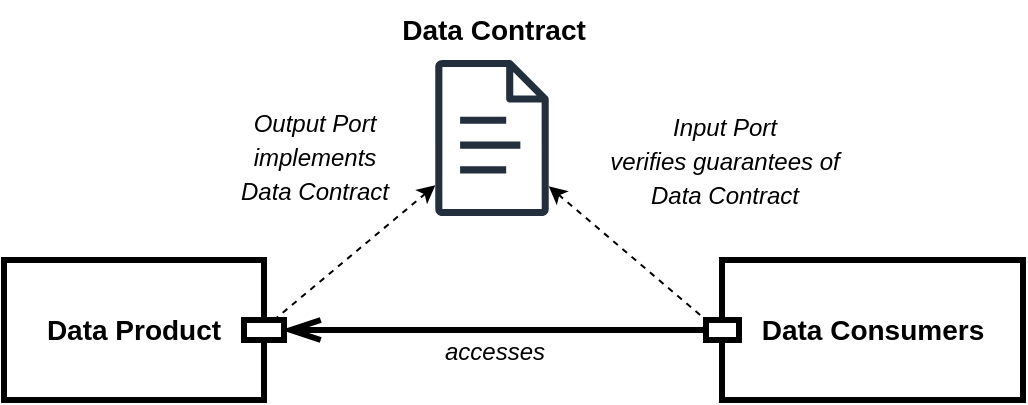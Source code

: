 <mxfile version="21.6.1" type="device" pages="3">
  <diagram name="Page-1" id="X_6MlpqejpmknBVJp4-7">
    <mxGraphModel dx="1434" dy="777" grid="1" gridSize="10" guides="1" tooltips="1" connect="1" arrows="1" fold="1" page="1" pageScale="1" pageWidth="850" pageHeight="1100" math="0" shadow="0">
      <root>
        <mxCell id="nPHzbOJu06x_J4uFuQ7s-0" />
        <mxCell id="nPHzbOJu06x_J4uFuQ7s-1" parent="nPHzbOJu06x_J4uFuQ7s-0" />
        <mxCell id="nPHzbOJu06x_J4uFuQ7s-3" value="" style="endArrow=openThin;html=1;rounded=0;strokeWidth=3;endFill=0;endSize=12;fontFamily=Helvetica;fontSize=14;entryX=1;entryY=0.5;entryDx=0;entryDy=0;" edge="1" parent="nPHzbOJu06x_J4uFuQ7s-1" source="nPHzbOJu06x_J4uFuQ7s-13" target="nPHzbOJu06x_J4uFuQ7s-12">
          <mxGeometry width="50" height="50" relative="1" as="geometry">
            <mxPoint x="490" y="244" as="sourcePoint" />
            <mxPoint x="290" y="244" as="targetPoint" />
          </mxGeometry>
        </mxCell>
        <mxCell id="nPHzbOJu06x_J4uFuQ7s-4" value="accesses" style="edgeLabel;html=1;align=center;verticalAlign=middle;resizable=0;points=[];fontFamily=Helvetica;fontSize=12;fontStyle=2" vertex="1" connectable="0" parent="nPHzbOJu06x_J4uFuQ7s-3">
          <mxGeometry x="-0.208" y="-2" relative="1" as="geometry">
            <mxPoint x="-23" y="13" as="offset" />
          </mxGeometry>
        </mxCell>
        <mxCell id="nPHzbOJu06x_J4uFuQ7s-6" value="" style="group;fontFamily=Helvetica;fontSize=14;" vertex="1" connectable="0" parent="nPHzbOJu06x_J4uFuQ7s-1">
          <mxGeometry x="270" y="80" width="100" height="190" as="geometry" />
        </mxCell>
        <mxCell id="nPHzbOJu06x_J4uFuQ7s-8" value="" style="outlineConnect=0;fontColor=#232F3E;gradientColor=none;fillColor=#232F3D;strokeColor=none;dashed=0;verticalLabelPosition=bottom;verticalAlign=top;align=center;html=1;fontSize=14;fontStyle=0;aspect=fixed;pointerEvents=1;shape=mxgraph.aws4.document;fontFamily=Helvetica;" vertex="1" parent="nPHzbOJu06x_J4uFuQ7s-6">
          <mxGeometry x="15.5" y="30" width="57" height="78" as="geometry" />
        </mxCell>
        <mxCell id="nPHzbOJu06x_J4uFuQ7s-9" value="&lt;b style=&quot;font-size: 14px;&quot;&gt;Data Contract&lt;/b&gt;" style="text;html=1;strokeColor=none;fillColor=none;align=center;verticalAlign=middle;whiteSpace=wrap;rounded=0;fontFamily=Helvetica;fontSize=14;" vertex="1" parent="nPHzbOJu06x_J4uFuQ7s-6">
          <mxGeometry x="-10" width="110" height="30" as="geometry" />
        </mxCell>
        <mxCell id="nPHzbOJu06x_J4uFuQ7s-10" value="Data Consumers" style="rounded=0;whiteSpace=wrap;html=1;fontFamily=Helvetica;fontStyle=1;strokeWidth=3;fontSize=14;" vertex="1" parent="nPHzbOJu06x_J4uFuQ7s-1">
          <mxGeometry x="429" y="210" width="150.5" height="70" as="geometry" />
        </mxCell>
        <mxCell id="nPHzbOJu06x_J4uFuQ7s-11" value="Data Product" style="rounded=0;whiteSpace=wrap;html=1;fontFamily=Helvetica;fontStyle=1;strokeWidth=3;fontSize=14;" vertex="1" parent="nPHzbOJu06x_J4uFuQ7s-1">
          <mxGeometry x="70" y="210" width="130" height="70" as="geometry" />
        </mxCell>
        <mxCell id="nPHzbOJu06x_J4uFuQ7s-12" value="" style="rounded=0;whiteSpace=wrap;html=1;strokeWidth=3;fontFamily=Helvetica;fontSize=14;fontStyle=1" vertex="1" parent="nPHzbOJu06x_J4uFuQ7s-1">
          <mxGeometry x="190" y="240" width="20" height="10" as="geometry" />
        </mxCell>
        <mxCell id="nPHzbOJu06x_J4uFuQ7s-13" value="" style="rounded=0;whiteSpace=wrap;html=1;strokeWidth=3;fontFamily=Helvetica;fontSize=14;" vertex="1" parent="nPHzbOJu06x_J4uFuQ7s-1">
          <mxGeometry x="421" y="240" width="16.5" height="10" as="geometry" />
        </mxCell>
        <mxCell id="nPHzbOJu06x_J4uFuQ7s-7" value="&lt;font size=&quot;1&quot; style=&quot;&quot;&gt;&lt;i style=&quot;font-size: 12px;&quot;&gt;Output Port &lt;br&gt;implements&lt;br&gt;Data Contract&lt;br&gt;&lt;/i&gt;&lt;/font&gt;" style="rounded=0;orthogonalLoop=1;jettySize=auto;html=1;dashed=1;startArrow=classic;startFill=1;endArrow=none;endFill=0;fontFamily=Helvetica;fontSize=14;entryX=0.75;entryY=0;entryDx=0;entryDy=0;" edge="1" parent="nPHzbOJu06x_J4uFuQ7s-1" source="nPHzbOJu06x_J4uFuQ7s-8" target="nPHzbOJu06x_J4uFuQ7s-12">
          <mxGeometry x="-0.284" y="-50" relative="1" as="geometry">
            <mxPoint x="334" y="280" as="targetPoint" />
            <mxPoint as="offset" />
          </mxGeometry>
        </mxCell>
        <mxCell id="zLGpZdrHuFRKrRyMniQR-0" value="&lt;font size=&quot;1&quot; style=&quot;&quot;&gt;&lt;i style=&quot;font-size: 12px;&quot;&gt;Input Port&lt;br&gt;verifies guarantees of&lt;br&gt;Data Contract&lt;br&gt;&lt;/i&gt;&lt;/font&gt;" style="rounded=0;orthogonalLoop=1;jettySize=auto;html=1;dashed=1;startArrow=classic;startFill=1;endArrow=none;endFill=0;fontFamily=Helvetica;fontSize=14;entryX=0;entryY=0;entryDx=0;entryDy=0;" edge="1" parent="nPHzbOJu06x_J4uFuQ7s-1" source="nPHzbOJu06x_J4uFuQ7s-8" target="nPHzbOJu06x_J4uFuQ7s-13">
          <mxGeometry x="0.129" y="67" relative="1" as="geometry">
            <mxPoint x="215" y="250" as="targetPoint" />
            <mxPoint as="offset" />
            <mxPoint x="296" y="183" as="sourcePoint" />
          </mxGeometry>
        </mxCell>
      </root>
    </mxGraphModel>
  </diagram>
  <diagram name="Page-1-old" id="rw52iN3RI7_N-30Trffw">
    <mxGraphModel dx="1434" dy="777" grid="1" gridSize="10" guides="1" tooltips="1" connect="1" arrows="1" fold="1" page="1" pageScale="1" pageWidth="850" pageHeight="1100" math="0" shadow="0">
      <root>
        <mxCell id="0" />
        <mxCell id="1" parent="0" />
        <mxCell id="P9Cuz6y3WnPzD-2V-0nz-7" value="" style="endArrow=oval;html=1;rounded=0;strokeWidth=3;endFill=1;endSize=12;exitX=1;exitY=0.5;exitDx=0;exitDy=0;fontFamily=Helvetica;fontSize=14;" parent="1" edge="1">
          <mxGeometry width="50" height="50" relative="1" as="geometry">
            <mxPoint x="241.5" y="244" as="sourcePoint" />
            <mxPoint x="280" y="244" as="targetPoint" />
          </mxGeometry>
        </mxCell>
        <mxCell id="P9Cuz6y3WnPzD-2V-0nz-8" value="" style="endArrow=blockThin;html=1;rounded=0;strokeWidth=1;endFill=1;endSize=12;fontFamily=Helvetica;fontSize=14;" parent="1" edge="1">
          <mxGeometry width="50" height="50" relative="1" as="geometry">
            <mxPoint x="421" y="244.941" as="sourcePoint" />
            <mxPoint x="290" y="244" as="targetPoint" />
          </mxGeometry>
        </mxCell>
        <mxCell id="jS0f2Fy0fjrrh5SD6cMp-14" value="uses" style="edgeLabel;html=1;align=center;verticalAlign=middle;resizable=0;points=[];fontFamily=Helvetica;fontSize=12;fontStyle=2" vertex="1" connectable="0" parent="P9Cuz6y3WnPzD-2V-0nz-8">
          <mxGeometry x="-0.208" y="-2" relative="1" as="geometry">
            <mxPoint x="-11" y="-10" as="offset" />
          </mxGeometry>
        </mxCell>
        <mxCell id="wAe5mO1efpd-HIfeOpRS-3" value="&lt;span style=&quot;font-size: 12px;&quot;&gt;Output Port&lt;/span&gt;" style="text;html=1;strokeColor=none;fillColor=none;align=center;verticalAlign=middle;whiteSpace=wrap;rounded=0;fontFamily=Helvetica;fontStyle=0;fontSize=12;" parent="1" vertex="1">
          <mxGeometry x="236" y="254" width="90" height="30" as="geometry" />
        </mxCell>
        <mxCell id="pzRm4fmMa1G69j8GTkhN-1" value="" style="group;fontFamily=Helvetica;fontSize=14;" parent="1" vertex="1" connectable="0">
          <mxGeometry x="236.5" y="43" width="100" height="190" as="geometry" />
        </mxCell>
        <mxCell id="P9Cuz6y3WnPzD-2V-0nz-18" value="&lt;font size=&quot;1&quot; style=&quot;&quot;&gt;&lt;i style=&quot;font-size: 12px;&quot;&gt;implements&lt;/i&gt;&lt;/font&gt;" style="rounded=0;orthogonalLoop=1;jettySize=auto;html=1;dashed=1;startArrow=classic;startFill=1;endArrow=none;endFill=0;fontFamily=Helvetica;fontSize=14;" parent="pzRm4fmMa1G69j8GTkhN-1" source="P9Cuz6y3WnPzD-2V-0nz-9" edge="1">
          <mxGeometry relative="1" as="geometry">
            <mxPoint x="44" y="190" as="targetPoint" />
            <mxPoint as="offset" />
          </mxGeometry>
        </mxCell>
        <mxCell id="P9Cuz6y3WnPzD-2V-0nz-9" value="" style="outlineConnect=0;fontColor=#232F3E;gradientColor=none;fillColor=#232F3D;strokeColor=none;dashed=0;verticalLabelPosition=bottom;verticalAlign=top;align=center;html=1;fontSize=14;fontStyle=0;aspect=fixed;pointerEvents=1;shape=mxgraph.aws4.document;fontFamily=Helvetica;" parent="pzRm4fmMa1G69j8GTkhN-1" vertex="1">
          <mxGeometry x="15.5" y="30" width="57" height="78" as="geometry" />
        </mxCell>
        <mxCell id="wAe5mO1efpd-HIfeOpRS-2" value="&lt;b style=&quot;font-size: 14px;&quot;&gt;Data Contract&lt;/b&gt;" style="text;html=1;strokeColor=none;fillColor=none;align=center;verticalAlign=middle;whiteSpace=wrap;rounded=0;fontFamily=Helvetica;fontSize=14;" parent="pzRm4fmMa1G69j8GTkhN-1" vertex="1">
          <mxGeometry x="-10" width="110" height="30" as="geometry" />
        </mxCell>
        <mxCell id="jS0f2Fy0fjrrh5SD6cMp-3" value="Data Consumers" style="rounded=0;whiteSpace=wrap;html=1;fontFamily=Helvetica;fontStyle=1;strokeWidth=3;fontSize=14;" vertex="1" parent="1">
          <mxGeometry x="421" y="220" width="150.5" height="50" as="geometry" />
        </mxCell>
        <mxCell id="jS0f2Fy0fjrrh5SD6cMp-2" value="Data Product" style="rounded=0;whiteSpace=wrap;html=1;fontFamily=Helvetica;fontStyle=1;strokeWidth=3;fontSize=14;" vertex="1" parent="1">
          <mxGeometry x="110.5" y="220" width="130" height="50" as="geometry" />
        </mxCell>
      </root>
    </mxGraphModel>
  </diagram>
  <diagram name="Copy of Page-1" id="Z6IpUlgI4tDOpO3_WMMA">
    <mxGraphModel dx="1434" dy="777" grid="1" gridSize="10" guides="1" tooltips="1" connect="1" arrows="1" fold="1" page="1" pageScale="1" pageWidth="850" pageHeight="1100" math="0" shadow="0">
      <root>
        <mxCell id="EQoE5bkQYzbtUaj6fDrX-0" />
        <mxCell id="EQoE5bkQYzbtUaj6fDrX-1" parent="EQoE5bkQYzbtUaj6fDrX-0" />
        <mxCell id="EQoE5bkQYzbtUaj6fDrX-2" value="" style="endArrow=oval;html=1;rounded=0;strokeWidth=3;endFill=1;endSize=12;exitX=1;exitY=0.5;exitDx=0;exitDy=0;" edge="1" parent="EQoE5bkQYzbtUaj6fDrX-1" source="EQoE5bkQYzbtUaj6fDrX-12">
          <mxGeometry width="50" height="50" relative="1" as="geometry">
            <mxPoint x="232.5" y="244" as="sourcePoint" />
            <mxPoint x="280" y="244" as="targetPoint" />
          </mxGeometry>
        </mxCell>
        <mxCell id="EQoE5bkQYzbtUaj6fDrX-3" value="" style="endArrow=halfCircle;html=1;rounded=0;strokeWidth=3;endFill=0;endSize=12;" edge="1" parent="EQoE5bkQYzbtUaj6fDrX-1" source="EQoE5bkQYzbtUaj6fDrX-13">
          <mxGeometry width="50" height="50" relative="1" as="geometry">
            <mxPoint x="490" y="244" as="sourcePoint" />
            <mxPoint x="290" y="244" as="targetPoint" />
          </mxGeometry>
        </mxCell>
        <mxCell id="EQoE5bkQYzbtUaj6fDrX-4" value="Access" style="edgeLabel;html=1;align=center;verticalAlign=middle;resizable=0;points=[];" vertex="1" connectable="0" parent="EQoE5bkQYzbtUaj6fDrX-3">
          <mxGeometry x="-0.208" y="-2" relative="1" as="geometry">
            <mxPoint x="-11" y="-10" as="offset" />
          </mxGeometry>
        </mxCell>
        <mxCell id="EQoE5bkQYzbtUaj6fDrX-5" value="&lt;b&gt;Output&lt;br&gt;Port&lt;/b&gt;" style="text;html=1;strokeColor=none;fillColor=none;align=center;verticalAlign=middle;whiteSpace=wrap;rounded=0;fontFamily=Verdana;" vertex="1" parent="EQoE5bkQYzbtUaj6fDrX-1">
          <mxGeometry x="233.5" y="260" width="90" height="30" as="geometry" />
        </mxCell>
        <mxCell id="EQoE5bkQYzbtUaj6fDrX-6" value="" style="group" vertex="1" connectable="0" parent="EQoE5bkQYzbtUaj6fDrX-1">
          <mxGeometry x="236.5" y="43" width="100" height="190" as="geometry" />
        </mxCell>
        <mxCell id="EQoE5bkQYzbtUaj6fDrX-7" value="&lt;font face=&quot;Verdana&quot;&gt;&lt;i&gt;implements&lt;/i&gt;&lt;/font&gt;" style="rounded=0;orthogonalLoop=1;jettySize=auto;html=1;dashed=1;startArrow=classic;startFill=1;endArrow=none;endFill=0;" edge="1" parent="EQoE5bkQYzbtUaj6fDrX-6" source="EQoE5bkQYzbtUaj6fDrX-8">
          <mxGeometry relative="1" as="geometry">
            <mxPoint x="44" y="190" as="targetPoint" />
            <mxPoint as="offset" />
          </mxGeometry>
        </mxCell>
        <mxCell id="EQoE5bkQYzbtUaj6fDrX-8" value="" style="outlineConnect=0;fontColor=#232F3E;gradientColor=none;fillColor=#232F3D;strokeColor=none;dashed=0;verticalLabelPosition=bottom;verticalAlign=top;align=center;html=1;fontSize=12;fontStyle=0;aspect=fixed;pointerEvents=1;shape=mxgraph.aws4.document;" vertex="1" parent="EQoE5bkQYzbtUaj6fDrX-6">
          <mxGeometry x="15.5" y="30" width="57" height="78" as="geometry" />
        </mxCell>
        <mxCell id="EQoE5bkQYzbtUaj6fDrX-9" value="&lt;b&gt;Data Contract&lt;/b&gt;" style="text;html=1;strokeColor=none;fillColor=none;align=center;verticalAlign=middle;whiteSpace=wrap;rounded=0;fontFamily=Verdana;" vertex="1" parent="EQoE5bkQYzbtUaj6fDrX-6">
          <mxGeometry x="-10" width="110" height="30" as="geometry" />
        </mxCell>
        <mxCell id="EQoE5bkQYzbtUaj6fDrX-10" value="Data Consumers" style="rounded=0;whiteSpace=wrap;html=1;fontFamily=Verdana;fontStyle=1;strokeWidth=3;" vertex="1" parent="EQoE5bkQYzbtUaj6fDrX-1">
          <mxGeometry x="490" y="200" width="150.5" height="90" as="geometry" />
        </mxCell>
        <mxCell id="EQoE5bkQYzbtUaj6fDrX-11" value="Data Product" style="rounded=0;whiteSpace=wrap;html=1;fontFamily=Verdana;fontStyle=1;strokeWidth=3;" vertex="1" parent="EQoE5bkQYzbtUaj6fDrX-1">
          <mxGeometry x="103.5" y="200" width="130" height="90" as="geometry" />
        </mxCell>
        <mxCell id="EQoE5bkQYzbtUaj6fDrX-12" value="" style="rounded=0;whiteSpace=wrap;html=1;strokeWidth=3;" vertex="1" parent="EQoE5bkQYzbtUaj6fDrX-1">
          <mxGeometry x="225" y="239" width="16.5" height="10" as="geometry" />
        </mxCell>
        <mxCell id="EQoE5bkQYzbtUaj6fDrX-13" value="" style="rounded=0;whiteSpace=wrap;html=1;strokeWidth=3;" vertex="1" parent="EQoE5bkQYzbtUaj6fDrX-1">
          <mxGeometry x="482" y="240" width="16.5" height="10" as="geometry" />
        </mxCell>
        <mxCell id="EQoE5bkQYzbtUaj6fDrX-14" value="" style="group" vertex="1" connectable="0" parent="EQoE5bkQYzbtUaj6fDrX-1">
          <mxGeometry x="350" y="42" width="100" height="190" as="geometry" />
        </mxCell>
        <mxCell id="EQoE5bkQYzbtUaj6fDrX-15" value="&lt;font face=&quot;Verdana&quot;&gt;&lt;i&gt;granted by&lt;/i&gt;&lt;/font&gt;" style="rounded=0;orthogonalLoop=1;jettySize=auto;html=1;dashed=1;startArrow=classic;startFill=1;endArrow=none;endFill=0;" edge="1" parent="EQoE5bkQYzbtUaj6fDrX-14" source="EQoE5bkQYzbtUaj6fDrX-16">
          <mxGeometry x="0.167" y="6" relative="1" as="geometry">
            <mxPoint x="44" y="180" as="targetPoint" />
            <mxPoint as="offset" />
          </mxGeometry>
        </mxCell>
        <mxCell id="EQoE5bkQYzbtUaj6fDrX-16" value="" style="outlineConnect=0;fontColor=#232F3E;gradientColor=none;fillColor=#232F3D;strokeColor=none;dashed=0;verticalLabelPosition=bottom;verticalAlign=top;align=center;html=1;fontSize=12;fontStyle=0;aspect=fixed;pointerEvents=1;shape=mxgraph.aws4.document;" vertex="1" parent="EQoE5bkQYzbtUaj6fDrX-14">
          <mxGeometry x="15.5" y="30" width="57" height="78" as="geometry" />
        </mxCell>
        <mxCell id="EQoE5bkQYzbtUaj6fDrX-17" value="&lt;b&gt;Data Usage Agreement&lt;/b&gt;" style="text;html=1;strokeColor=none;fillColor=none;align=center;verticalAlign=middle;whiteSpace=wrap;rounded=0;fontFamily=Verdana;" vertex="1" parent="EQoE5bkQYzbtUaj6fDrX-14">
          <mxGeometry x="-10" width="110" height="30" as="geometry" />
        </mxCell>
      </root>
    </mxGraphModel>
  </diagram>
</mxfile>
